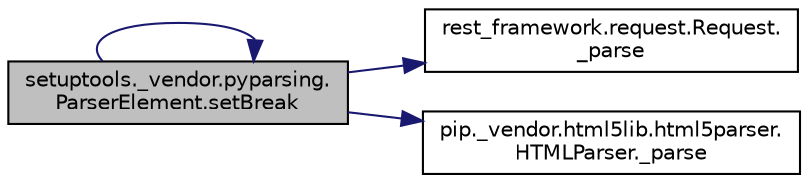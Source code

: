 digraph "setuptools._vendor.pyparsing.ParserElement.setBreak"
{
 // LATEX_PDF_SIZE
  edge [fontname="Helvetica",fontsize="10",labelfontname="Helvetica",labelfontsize="10"];
  node [fontname="Helvetica",fontsize="10",shape=record];
  rankdir="LR";
  Node1 [label="setuptools._vendor.pyparsing.\lParserElement.setBreak",height=0.2,width=0.4,color="black", fillcolor="grey75", style="filled", fontcolor="black",tooltip=" "];
  Node1 -> Node2 [color="midnightblue",fontsize="10",style="solid",fontname="Helvetica"];
  Node2 [label="rest_framework.request.Request.\l_parse",height=0.2,width=0.4,color="black", fillcolor="white", style="filled",URL="$d9/d48/classrest__framework_1_1request_1_1_request.html#a2e31a8585127f7c68f000c9485499c5f",tooltip=" "];
  Node1 -> Node3 [color="midnightblue",fontsize="10",style="solid",fontname="Helvetica"];
  Node3 [label="pip._vendor.html5lib.html5parser.\lHTMLParser._parse",height=0.2,width=0.4,color="black", fillcolor="white", style="filled",URL="$dd/dcc/classpip_1_1__vendor_1_1html5lib_1_1html5parser_1_1_h_t_m_l_parser.html#a315af403cb7101a41bcc6e96446b467f",tooltip=" "];
  Node1 -> Node1 [color="midnightblue",fontsize="10",style="solid",fontname="Helvetica"];
}
